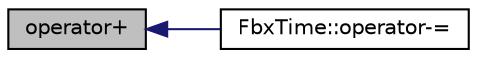 digraph "operator+"
{
  edge [fontname="Helvetica",fontsize="10",labelfontname="Helvetica",labelfontsize="10"];
  node [fontname="Helvetica",fontsize="10",shape=record];
  rankdir="LR";
  Node12 [label="operator+",height=0.2,width=0.4,color="black", fillcolor="grey75", style="filled", fontcolor="black"];
  Node12 -> Node13 [dir="back",color="midnightblue",fontsize="10",style="solid",fontname="Helvetica"];
  Node13 [label="FbxTime::operator-=",height=0.2,width=0.4,color="black", fillcolor="white", style="filled",URL="$class_fbx_time.html#a66c56bd9467f4480dff65b0686593f8f"];
}
